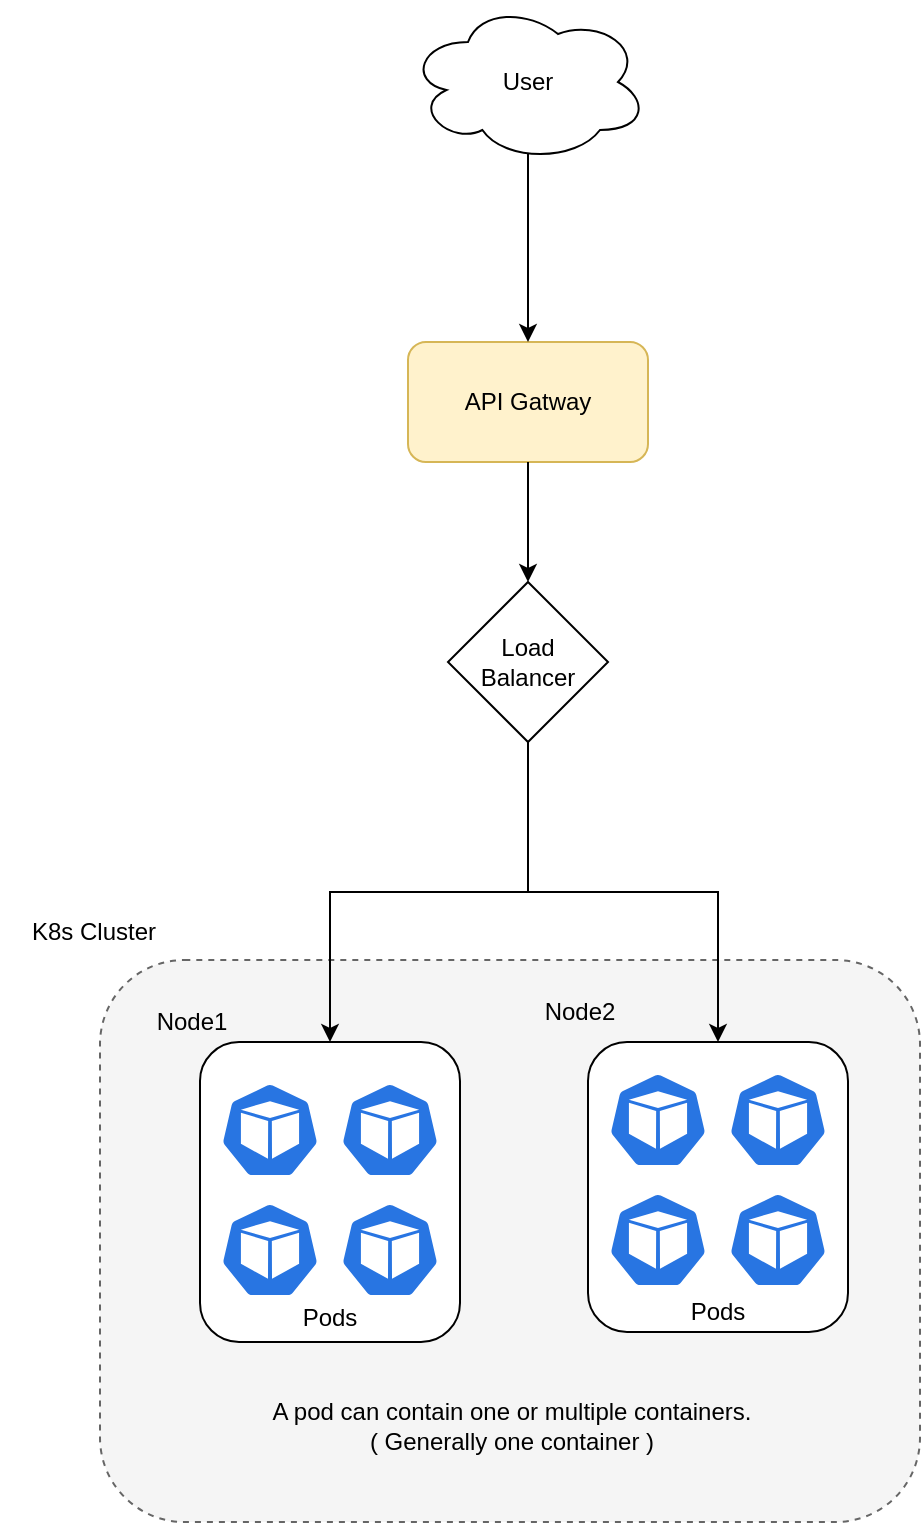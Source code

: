 <mxfile version="20.3.0" type="device"><diagram id="r6KhE3-lR109BXDpMy9Q" name="Page-1"><mxGraphModel dx="946" dy="1747" grid="1" gridSize="10" guides="1" tooltips="1" connect="1" arrows="1" fold="1" page="1" pageScale="1" pageWidth="827" pageHeight="1169" math="0" shadow="0"><root><mxCell id="0"/><mxCell id="1" parent="0"/><mxCell id="rEcNaB4OLnrg33DcfiRV-19" value="" style="rounded=1;whiteSpace=wrap;html=1;dashed=1;fillColor=#f5f5f5;fontColor=#333333;strokeColor=#666666;" vertex="1" parent="1"><mxGeometry x="110" y="199" width="410" height="281" as="geometry"/></mxCell><mxCell id="rEcNaB4OLnrg33DcfiRV-1" value="" style="rounded=1;whiteSpace=wrap;html=1;" vertex="1" parent="1"><mxGeometry x="160" y="240" width="130" height="150" as="geometry"/></mxCell><mxCell id="rEcNaB4OLnrg33DcfiRV-4" value="" style="sketch=0;html=1;dashed=0;whitespace=wrap;fillColor=#2875E2;strokeColor=#ffffff;points=[[0.005,0.63,0],[0.1,0.2,0],[0.9,0.2,0],[0.5,0,0],[0.995,0.63,0],[0.72,0.99,0],[0.5,1,0],[0.28,0.99,0]];shape=mxgraph.kubernetes.icon;prIcon=pod" vertex="1" parent="1"><mxGeometry x="170" y="260" width="50" height="48" as="geometry"/></mxCell><mxCell id="rEcNaB4OLnrg33DcfiRV-5" value="" style="sketch=0;html=1;dashed=0;whitespace=wrap;fillColor=#2875E2;strokeColor=#ffffff;points=[[0.005,0.63,0],[0.1,0.2,0],[0.9,0.2,0],[0.5,0,0],[0.995,0.63,0],[0.72,0.99,0],[0.5,1,0],[0.28,0.99,0]];shape=mxgraph.kubernetes.icon;prIcon=pod" vertex="1" parent="1"><mxGeometry x="170" y="320" width="50" height="48" as="geometry"/></mxCell><mxCell id="rEcNaB4OLnrg33DcfiRV-7" value="" style="sketch=0;html=1;dashed=0;whitespace=wrap;fillColor=#2875E2;strokeColor=#ffffff;points=[[0.005,0.63,0],[0.1,0.2,0],[0.9,0.2,0],[0.5,0,0],[0.995,0.63,0],[0.72,0.99,0],[0.5,1,0],[0.28,0.99,0]];shape=mxgraph.kubernetes.icon;prIcon=pod" vertex="1" parent="1"><mxGeometry x="230" y="260" width="50" height="48" as="geometry"/></mxCell><mxCell id="rEcNaB4OLnrg33DcfiRV-8" value="" style="sketch=0;html=1;dashed=0;whitespace=wrap;fillColor=#2875E2;strokeColor=#ffffff;points=[[0.005,0.63,0],[0.1,0.2,0],[0.9,0.2,0],[0.5,0,0],[0.995,0.63,0],[0.72,0.99,0],[0.5,1,0],[0.28,0.99,0]];shape=mxgraph.kubernetes.icon;prIcon=pod" vertex="1" parent="1"><mxGeometry x="230" y="320" width="50" height="48" as="geometry"/></mxCell><mxCell id="rEcNaB4OLnrg33DcfiRV-9" value="Node1" style="text;html=1;strokeColor=none;fillColor=none;align=center;verticalAlign=middle;whiteSpace=wrap;rounded=0;" vertex="1" parent="1"><mxGeometry x="126" y="215" width="60" height="30" as="geometry"/></mxCell><mxCell id="rEcNaB4OLnrg33DcfiRV-10" value="A pod can contain one or multiple containers. &lt;br&gt;( Generally one container )" style="text;html=1;strokeColor=none;fillColor=none;align=center;verticalAlign=middle;whiteSpace=wrap;rounded=0;" vertex="1" parent="1"><mxGeometry x="166" y="417" width="300" height="30" as="geometry"/></mxCell><mxCell id="rEcNaB4OLnrg33DcfiRV-11" value="" style="rounded=1;whiteSpace=wrap;html=1;" vertex="1" parent="1"><mxGeometry x="354" y="240" width="130" height="145" as="geometry"/></mxCell><mxCell id="rEcNaB4OLnrg33DcfiRV-12" value="" style="sketch=0;html=1;dashed=0;whitespace=wrap;fillColor=#2875E2;strokeColor=#ffffff;points=[[0.005,0.63,0],[0.1,0.2,0],[0.9,0.2,0],[0.5,0,0],[0.995,0.63,0],[0.72,0.99,0],[0.5,1,0],[0.28,0.99,0]];shape=mxgraph.kubernetes.icon;prIcon=pod" vertex="1" parent="1"><mxGeometry x="364" y="255" width="50" height="48" as="geometry"/></mxCell><mxCell id="rEcNaB4OLnrg33DcfiRV-13" value="" style="sketch=0;html=1;dashed=0;whitespace=wrap;fillColor=#2875E2;strokeColor=#ffffff;points=[[0.005,0.63,0],[0.1,0.2,0],[0.9,0.2,0],[0.5,0,0],[0.995,0.63,0],[0.72,0.99,0],[0.5,1,0],[0.28,0.99,0]];shape=mxgraph.kubernetes.icon;prIcon=pod" vertex="1" parent="1"><mxGeometry x="364" y="315" width="50" height="48" as="geometry"/></mxCell><mxCell id="rEcNaB4OLnrg33DcfiRV-14" value="" style="sketch=0;html=1;dashed=0;whitespace=wrap;fillColor=#2875E2;strokeColor=#ffffff;points=[[0.005,0.63,0],[0.1,0.2,0],[0.9,0.2,0],[0.5,0,0],[0.995,0.63,0],[0.72,0.99,0],[0.5,1,0],[0.28,0.99,0]];shape=mxgraph.kubernetes.icon;prIcon=pod" vertex="1" parent="1"><mxGeometry x="424" y="255" width="50" height="48" as="geometry"/></mxCell><mxCell id="rEcNaB4OLnrg33DcfiRV-15" value="" style="sketch=0;html=1;dashed=0;whitespace=wrap;fillColor=#2875E2;strokeColor=#ffffff;points=[[0.005,0.63,0],[0.1,0.2,0],[0.9,0.2,0],[0.5,0,0],[0.995,0.63,0],[0.72,0.99,0],[0.5,1,0],[0.28,0.99,0]];shape=mxgraph.kubernetes.icon;prIcon=pod" vertex="1" parent="1"><mxGeometry x="424" y="315" width="50" height="48" as="geometry"/></mxCell><mxCell id="rEcNaB4OLnrg33DcfiRV-16" value="Node2" style="text;html=1;strokeColor=none;fillColor=none;align=center;verticalAlign=middle;whiteSpace=wrap;rounded=0;" vertex="1" parent="1"><mxGeometry x="320" y="210" width="60" height="30" as="geometry"/></mxCell><mxCell id="rEcNaB4OLnrg33DcfiRV-17" value="Pods" style="text;html=1;strokeColor=none;fillColor=none;align=center;verticalAlign=middle;whiteSpace=wrap;rounded=0;" vertex="1" parent="1"><mxGeometry x="195" y="363" width="60" height="30" as="geometry"/></mxCell><mxCell id="rEcNaB4OLnrg33DcfiRV-18" value="Pods" style="text;html=1;strokeColor=none;fillColor=none;align=center;verticalAlign=middle;whiteSpace=wrap;rounded=0;" vertex="1" parent="1"><mxGeometry x="389" y="360" width="60" height="30" as="geometry"/></mxCell><mxCell id="rEcNaB4OLnrg33DcfiRV-20" value="K8s Cluster" style="text;html=1;strokeColor=none;fillColor=none;align=center;verticalAlign=middle;whiteSpace=wrap;rounded=0;dashed=1;" vertex="1" parent="1"><mxGeometry x="60" y="170" width="94" height="30" as="geometry"/></mxCell><mxCell id="rEcNaB4OLnrg33DcfiRV-22" value="" style="endArrow=classic;html=1;rounded=0;entryX=0.5;entryY=0;entryDx=0;entryDy=0;edgeStyle=orthogonalEdgeStyle;" edge="1" parent="1" source="rEcNaB4OLnrg33DcfiRV-25" target="rEcNaB4OLnrg33DcfiRV-1"><mxGeometry width="50" height="50" relative="1" as="geometry"><mxPoint x="325" y="120" as="sourcePoint"/><mxPoint x="440" y="200" as="targetPoint"/></mxGeometry></mxCell><mxCell id="rEcNaB4OLnrg33DcfiRV-24" value="" style="endArrow=classic;html=1;rounded=0;exitX=0.5;exitY=1;exitDx=0;exitDy=0;entryX=0.5;entryY=0;entryDx=0;entryDy=0;edgeStyle=orthogonalEdgeStyle;" edge="1" parent="1" source="rEcNaB4OLnrg33DcfiRV-25" target="rEcNaB4OLnrg33DcfiRV-11"><mxGeometry width="50" height="50" relative="1" as="geometry"><mxPoint x="325" y="120" as="sourcePoint"/><mxPoint x="235" y="250" as="targetPoint"/></mxGeometry></mxCell><mxCell id="rEcNaB4OLnrg33DcfiRV-25" value="Load &lt;br&gt;Balancer" style="rhombus;whiteSpace=wrap;html=1;" vertex="1" parent="1"><mxGeometry x="284" y="10" width="80" height="80" as="geometry"/></mxCell><mxCell id="rEcNaB4OLnrg33DcfiRV-27" value="API Gatway" style="rounded=1;whiteSpace=wrap;html=1;fillColor=#fff2cc;strokeColor=#d6b656;" vertex="1" parent="1"><mxGeometry x="264" y="-110" width="120" height="60" as="geometry"/></mxCell><mxCell id="rEcNaB4OLnrg33DcfiRV-28" value="" style="endArrow=classic;html=1;rounded=0;entryX=0.5;entryY=0;entryDx=0;entryDy=0;" edge="1" parent="1" source="rEcNaB4OLnrg33DcfiRV-27" target="rEcNaB4OLnrg33DcfiRV-25"><mxGeometry width="50" height="50" relative="1" as="geometry"><mxPoint x="390" y="120" as="sourcePoint"/><mxPoint x="440" y="70" as="targetPoint"/></mxGeometry></mxCell><mxCell id="rEcNaB4OLnrg33DcfiRV-29" value="User" style="ellipse;shape=cloud;whiteSpace=wrap;html=1;" vertex="1" parent="1"><mxGeometry x="264" y="-280" width="120" height="80" as="geometry"/></mxCell><mxCell id="rEcNaB4OLnrg33DcfiRV-30" value="" style="endArrow=classic;html=1;rounded=0;exitX=0.5;exitY=0.95;exitDx=0;exitDy=0;exitPerimeter=0;entryX=0.5;entryY=0;entryDx=0;entryDy=0;" edge="1" parent="1" source="rEcNaB4OLnrg33DcfiRV-29" target="rEcNaB4OLnrg33DcfiRV-27"><mxGeometry width="50" height="50" relative="1" as="geometry"><mxPoint x="390" y="10" as="sourcePoint"/><mxPoint x="440" y="-40" as="targetPoint"/></mxGeometry></mxCell></root></mxGraphModel></diagram></mxfile>